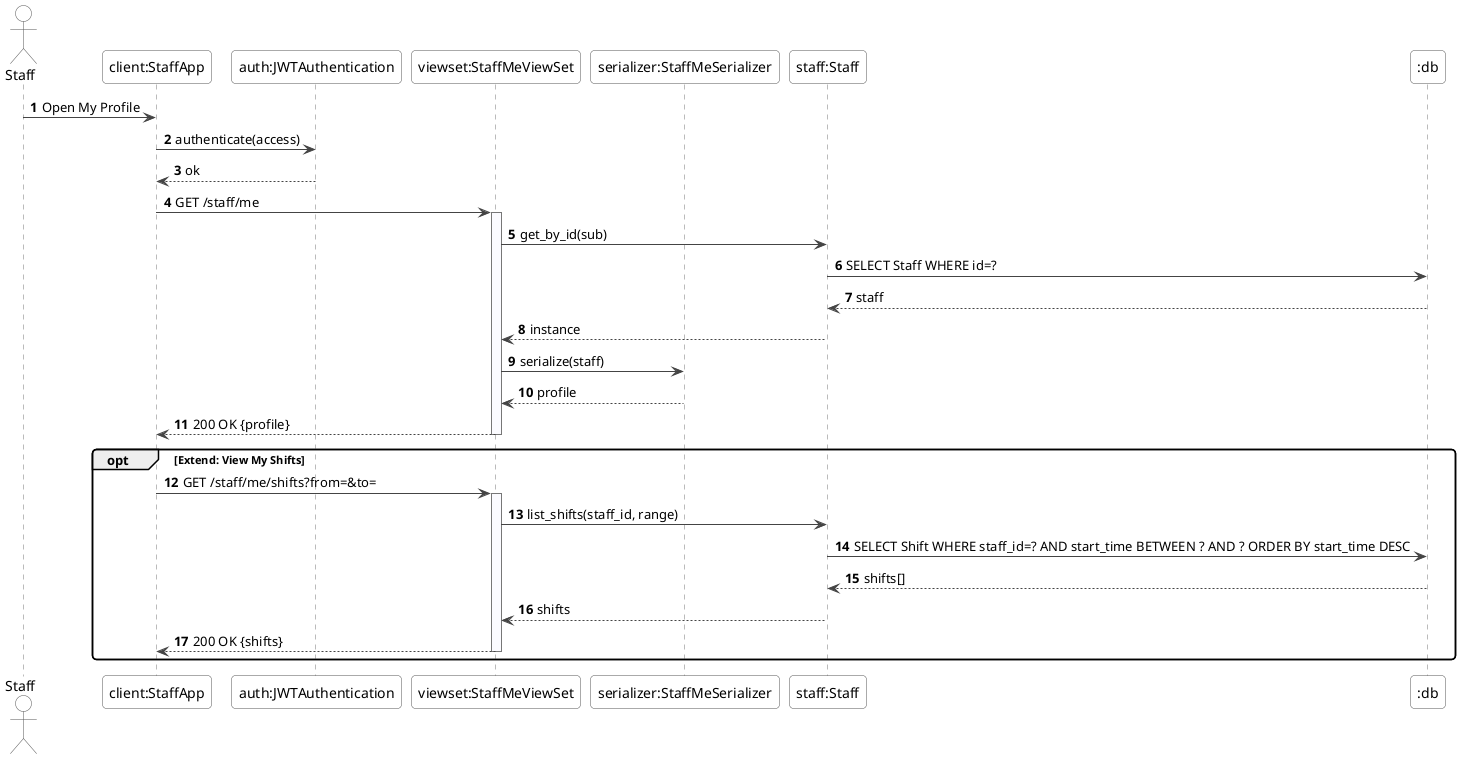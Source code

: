 @startuml StaffViewMyProfileSequence
skinparam shadowing false
skinparam roundcorner 8
skinparam sequence {
  ArrowColor #444
  LifeLineBorderColor #777
  LifeLineBackgroundColor #FBFBFF
  ParticipantBorderColor #555
  ParticipantBackgroundColor #FFFFFF
  ActorBorderColor #555
  ActorBackgroundColor #FFFFFF
  BoxBorderColor #999
}

autonumber
actor Staff
participant "client:StaffApp" as fe
participant "auth:JWTAuthentication" as jwt
participant "viewset:StaffMeViewSet" as mev
participant "serializer:StaffMeSerializer" as mesz
participant "staff:Staff" as staff
participant ":db" as db

Staff -> fe : Open My Profile
fe -> jwt : authenticate(access)
jwt --> fe : ok
fe -> mev : GET /staff/me
activate mev
mev -> staff : get_by_id(sub)
staff -> db : SELECT Staff WHERE id=?
db --> staff : staff
staff --> mev : instance
mev -> mesz : serialize(staff)
mesz --> mev : profile
mev --> fe : 200 OK {profile}
deactivate mev

opt Extend: View My Shifts
  fe -> mev : GET /staff/me/shifts?from=&to=
  activate mev
  mev -> staff : list_shifts(staff_id, range)
  staff -> db : SELECT Shift WHERE staff_id=? AND start_time BETWEEN ? AND ? ORDER BY start_time DESC
  db --> staff : shifts[]
  staff --> mev : shifts
  mev --> fe : 200 OK {shifts}
  deactivate mev
end
@enduml